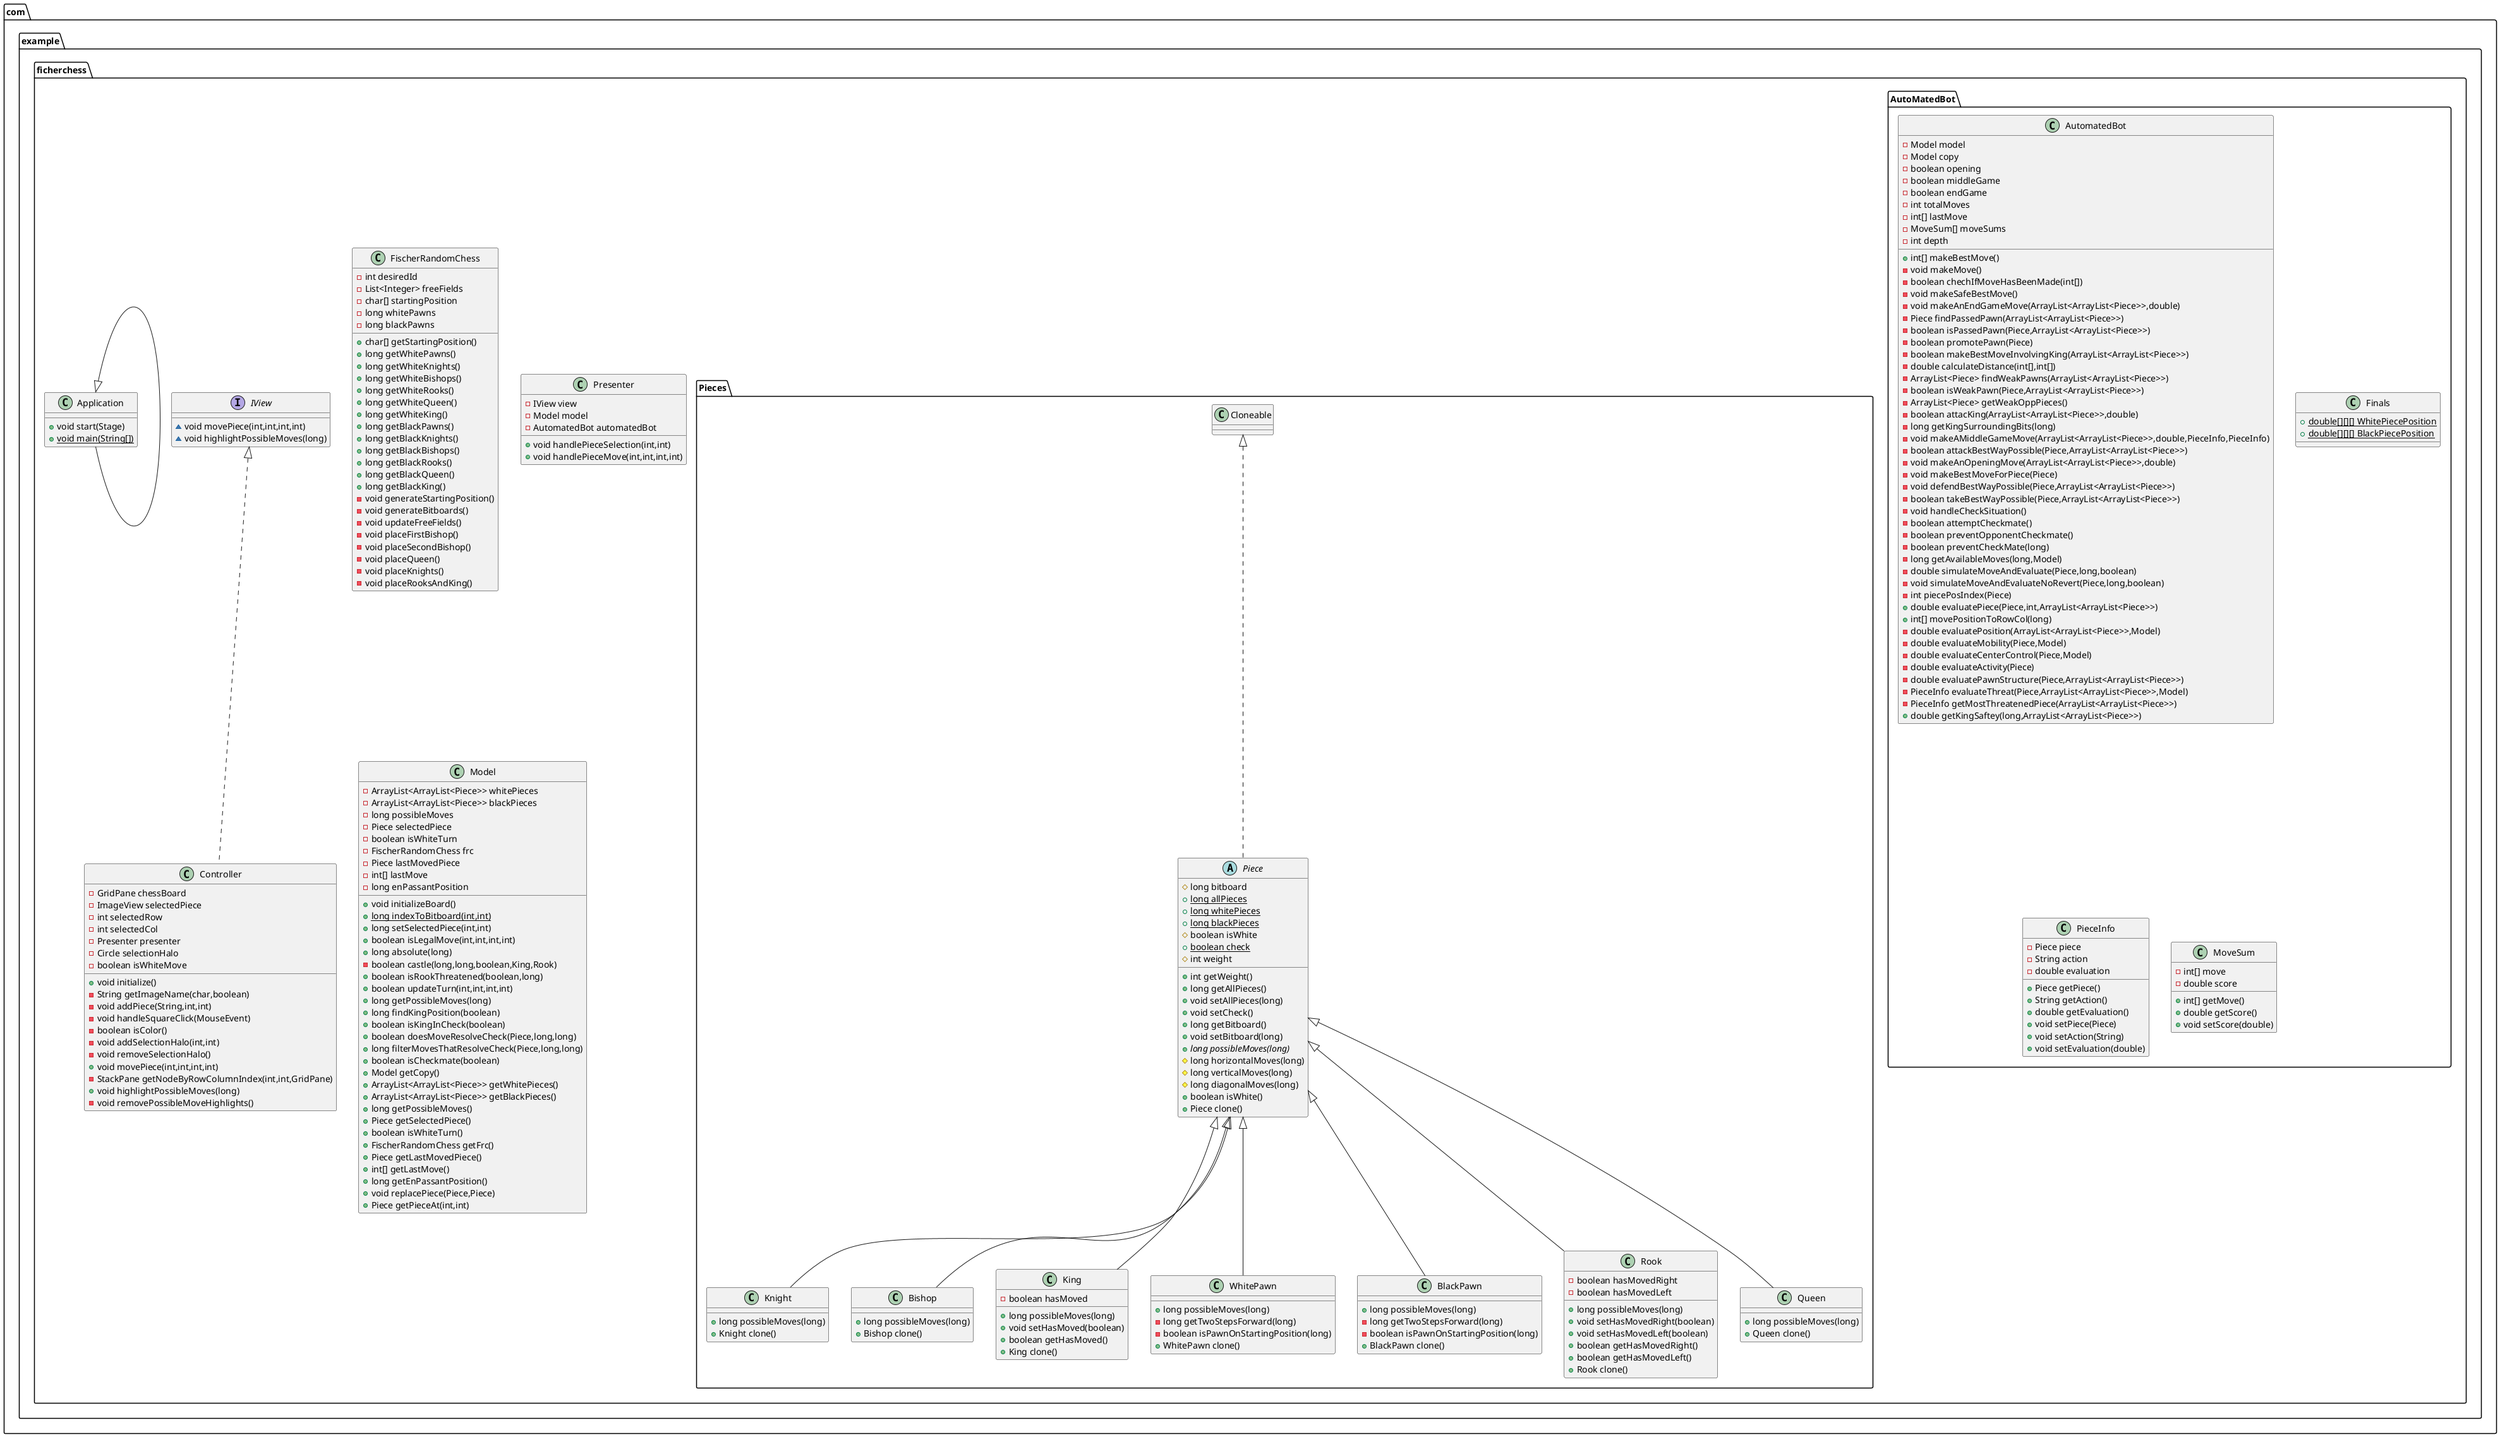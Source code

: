 @startuml
class com.example.ficherchess.AutoMatedBot.AutomatedBot {
- Model model
- Model copy
- boolean opening
- boolean middleGame
- boolean endGame
- int totalMoves
- int[] lastMove
- MoveSum[] moveSums
- int depth
+ int[] makeBestMove()
- void makeMove()
- boolean chechIfMoveHasBeenMade(int[])
- void makeSafeBestMove()
- void makeAnEndGameMove(ArrayList<ArrayList<Piece>>,double)
- Piece findPassedPawn(ArrayList<ArrayList<Piece>>)
- boolean isPassedPawn(Piece,ArrayList<ArrayList<Piece>>)
- boolean promotePawn(Piece)
- boolean makeBestMoveInvolvingKing(ArrayList<ArrayList<Piece>>)
- double calculateDistance(int[],int[])
- ArrayList<Piece> findWeakPawns(ArrayList<ArrayList<Piece>>)
- boolean isWeakPawn(Piece,ArrayList<ArrayList<Piece>>)
- ArrayList<Piece> getWeakOppPieces()
- boolean attacKing(ArrayList<ArrayList<Piece>>,double)
- long getKingSurroundingBits(long)
- void makeAMiddleGameMove(ArrayList<ArrayList<Piece>>,double,PieceInfo,PieceInfo)
- boolean attackBestWayPossible(Piece,ArrayList<ArrayList<Piece>>)
- void makeAnOpeningMove(ArrayList<ArrayList<Piece>>,double)
- void makeBestMoveForPiece(Piece)
- void defendBestWayPossible(Piece,ArrayList<ArrayList<Piece>>)
- boolean takeBestWayPossible(Piece,ArrayList<ArrayList<Piece>>)
- void handleCheckSituation()
- boolean attemptCheckmate()
- boolean preventOpponentCheckmate()
- boolean preventCheckMate(long)
- long getAvailableMoves(long,Model)
- double simulateMoveAndEvaluate(Piece,long,boolean)
- void simulateMoveAndEvaluateNoRevert(Piece,long,boolean)
- int piecePosIndex(Piece)
+ double evaluatePiece(Piece,int,ArrayList<ArrayList<Piece>>)
+ int[] movePositionToRowCol(long)
- double evaluatePosition(ArrayList<ArrayList<Piece>>,Model)
- double evaluateMobility(Piece,Model)
- double evaluateCenterControl(Piece,Model)
- double evaluateActivity(Piece)
- double evaluatePawnStructure(Piece,ArrayList<ArrayList<Piece>>)
- PieceInfo evaluateThreat(Piece,ArrayList<ArrayList<Piece>>,Model)
- PieceInfo getMostThreatenedPiece(ArrayList<ArrayList<Piece>>)
+ double getKingSaftey(long,ArrayList<ArrayList<Piece>>)
}


class com.example.ficherchess.Pieces.Knight {
+ long possibleMoves(long)
+ Knight clone()
}

class com.example.ficherchess.FischerRandomChess {
- int desiredId
- List<Integer> freeFields
- char[] startingPosition
- long whitePawns
- long blackPawns
+ char[] getStartingPosition()
+ long getWhitePawns()
+ long getWhiteKnights()
+ long getWhiteBishops()
+ long getWhiteRooks()
+ long getWhiteQueen()
+ long getWhiteKing()
+ long getBlackPawns()
+ long getBlackKnights()
+ long getBlackBishops()
+ long getBlackRooks()
+ long getBlackQueen()
+ long getBlackKing()
- void generateStartingPosition()
- void generateBitboards()
- void updateFreeFields()
- void placeFirstBishop()
- void placeSecondBishop()
- void placeQueen()
- void placeKnights()
- void placeRooksAndKing()
}


class com.example.ficherchess.Pieces.Bishop {
+ long possibleMoves(long)
+ Bishop clone()
}

interface com.example.ficherchess.IView {
~ void movePiece(int,int,int,int)
~ void highlightPossibleMoves(long)
}

class com.example.ficherchess.AutoMatedBot.Finals {
+ {static} double[][][] WhitePiecePosition
+ {static} double[][][] BlackPiecePosition
}

class com.example.ficherchess.Presenter {
- IView view
- Model model
- AutomatedBot automatedBot
+ void handlePieceSelection(int,int)
+ void handlePieceMove(int,int,int,int)
}


class com.example.ficherchess.Controller {
- GridPane chessBoard
- ImageView selectedPiece
- int selectedRow
- int selectedCol
- Presenter presenter
- Circle selectionHalo
- boolean isWhiteMove
+ void initialize()
- String getImageName(char,boolean)
- void addPiece(String,int,int)
- void handleSquareClick(MouseEvent)
- boolean isColor()
- void addSelectionHalo(int,int)
- void removeSelectionHalo()
+ void movePiece(int,int,int,int)
- StackPane getNodeByRowColumnIndex(int,int,GridPane)
+ void highlightPossibleMoves(long)
- void removePossibleMoveHighlights()
}


class com.example.ficherchess.AutoMatedBot.PieceInfo {
- Piece piece
- String action
- double evaluation
+ Piece getPiece()
+ String getAction()
+ double getEvaluation()
+ void setPiece(Piece)
+ void setAction(String)
+ void setEvaluation(double)
}


abstract class com.example.ficherchess.Pieces.Piece {
# long bitboard
+ {static} long allPieces
+ {static} long whitePieces
+ {static} long blackPieces
# boolean isWhite
+ {static} boolean check
# int weight
+ int getWeight()
+ long getAllPieces()
+ void setAllPieces(long)
+ void setCheck()
+ long getBitboard()
+ void setBitboard(long)
+ {abstract}long possibleMoves(long)
# long horizontalMoves(long)
# long verticalMoves(long)
# long diagonalMoves(long)
+ boolean isWhite()
+ Piece clone()
}


class com.example.ficherchess.Application {
+ void start(Stage)
+ {static} void main(String[])
}

class com.example.ficherchess.Pieces.King {
- boolean hasMoved
+ long possibleMoves(long)
+ void setHasMoved(boolean)
+ boolean getHasMoved()
+ King clone()
}


class com.example.ficherchess.Model {
- ArrayList<ArrayList<Piece>> whitePieces
- ArrayList<ArrayList<Piece>> blackPieces
- long possibleMoves
- Piece selectedPiece
- boolean isWhiteTurn
- FischerRandomChess frc
- Piece lastMovedPiece
- int[] lastMove
- long enPassantPosition
+ void initializeBoard()
+ {static} long indexToBitboard(int,int)
+ long setSelectedPiece(int,int)
+ boolean isLegalMove(int,int,int,int)
+ long absolute(long)
- boolean castle(long,long,boolean,King,Rook)
+ boolean isRookThreatened(boolean,long)
+ boolean updateTurn(int,int,int,int)
+ long getPossibleMoves(long)
+ long findKingPosition(boolean)
+ boolean isKingInCheck(boolean)
+ boolean doesMoveResolveCheck(Piece,long,long)
+ long filterMovesThatResolveCheck(Piece,long,long)
+ boolean isCheckmate(boolean)
+ Model getCopy()
+ ArrayList<ArrayList<Piece>> getWhitePieces()
+ ArrayList<ArrayList<Piece>> getBlackPieces()
+ long getPossibleMoves()
+ Piece getSelectedPiece()
+ boolean isWhiteTurn()
+ FischerRandomChess getFrc()
+ Piece getLastMovedPiece()
+ int[] getLastMove()
+ long getEnPassantPosition()
+ void replacePiece(Piece,Piece)
+ Piece getPieceAt(int,int)
}


class com.example.ficherchess.Pieces.WhitePawn {
+ long possibleMoves(long)
- long getTwoStepsForward(long)
- boolean isPawnOnStartingPosition(long)
+ WhitePawn clone()
}

class com.example.ficherchess.Pieces.BlackPawn {
+ long possibleMoves(long)
- long getTwoStepsForward(long)
- boolean isPawnOnStartingPosition(long)
+ BlackPawn clone()
}

class com.example.ficherchess.Pieces.Rook {
- boolean hasMovedRight
- boolean hasMovedLeft
+ long possibleMoves(long)
+ void setHasMovedRight(boolean)
+ void setHasMovedLeft(boolean)
+ boolean getHasMovedRight()
+ boolean getHasMovedLeft()
+ Rook clone()
}


class com.example.ficherchess.Pieces.Queen {
+ long possibleMoves(long)
+ Queen clone()
}

class com.example.ficherchess.AutoMatedBot.MoveSum {
- int[] move
- double score
+ int[] getMove()
+ double getScore()
+ void setScore(double)
}




com.example.ficherchess.Pieces.Piece <|-- com.example.ficherchess.Pieces.Knight
com.example.ficherchess.Pieces.Piece <|-- com.example.ficherchess.Pieces.Bishop
com.example.ficherchess.IView <|.. com.example.ficherchess.Controller
com.example.ficherchess.Pieces.Cloneable <|.. com.example.ficherchess.Pieces.Piece
com.example.ficherchess.Application <|-- com.example.ficherchess.Application
com.example.ficherchess.Pieces.Piece <|-- com.example.ficherchess.Pieces.King
com.example.ficherchess.Pieces.Piece <|-- com.example.ficherchess.Pieces.WhitePawn
com.example.ficherchess.Pieces.Piece <|-- com.example.ficherchess.Pieces.BlackPawn
com.example.ficherchess.Pieces.Piece <|-- com.example.ficherchess.Pieces.Rook
com.example.ficherchess.Pieces.Piece <|-- com.example.ficherchess.Pieces.Queen
@enduml